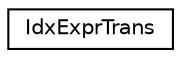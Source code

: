 digraph "Graphical Class Hierarchy"
{
 // LATEX_PDF_SIZE
  edge [fontname="Helvetica",fontsize="10",labelfontname="Helvetica",labelfontsize="10"];
  node [fontname="Helvetica",fontsize="10",shape=record];
  rankdir="LR";
  Node0 [label="IdxExprTrans",height=0.2,width=0.4,color="black", fillcolor="white", style="filled",URL="$db/d1b/sqlite3_8c.html#d5/dd8/structIdxExprTrans",tooltip=" "];
}
